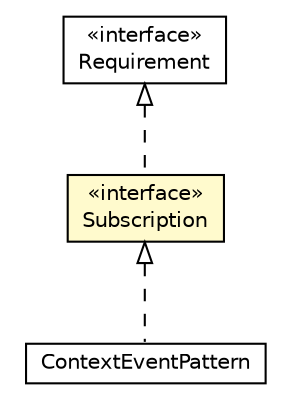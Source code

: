 #!/usr/local/bin/dot
#
# Class diagram 
# Generated by UMLGraph version R5_6-24-gf6e263 (http://www.umlgraph.org/)
#

digraph G {
	edge [fontname="Helvetica",fontsize=10,labelfontname="Helvetica",labelfontsize=10];
	node [fontname="Helvetica",fontsize=10,shape=plaintext];
	nodesep=0.25;
	ranksep=0.5;
	// org.universAAL.middleware.bus.model.matchable.Requirement
	c373482 [label=<<table title="org.universAAL.middleware.bus.model.matchable.Requirement" border="0" cellborder="1" cellspacing="0" cellpadding="2" port="p" href="./Requirement.html">
		<tr><td><table border="0" cellspacing="0" cellpadding="1">
<tr><td align="center" balign="center"> &#171;interface&#187; </td></tr>
<tr><td align="center" balign="center"> Requirement </td></tr>
		</table></td></tr>
		</table>>, URL="./Requirement.html", fontname="Helvetica", fontcolor="black", fontsize=10.0];
	// org.universAAL.middleware.bus.model.matchable.Subscription
	c373484 [label=<<table title="org.universAAL.middleware.bus.model.matchable.Subscription" border="0" cellborder="1" cellspacing="0" cellpadding="2" port="p" bgcolor="lemonChiffon" href="./Subscription.html">
		<tr><td><table border="0" cellspacing="0" cellpadding="1">
<tr><td align="center" balign="center"> &#171;interface&#187; </td></tr>
<tr><td align="center" balign="center"> Subscription </td></tr>
		</table></td></tr>
		</table>>, URL="./Subscription.html", fontname="Helvetica", fontcolor="black", fontsize=10.0];
	// org.universAAL.middleware.context.ContextEventPattern
	c373509 [label=<<table title="org.universAAL.middleware.context.ContextEventPattern" border="0" cellborder="1" cellspacing="0" cellpadding="2" port="p" href="../../../context/ContextEventPattern.html">
		<tr><td><table border="0" cellspacing="0" cellpadding="1">
<tr><td align="center" balign="center"> ContextEventPattern </td></tr>
		</table></td></tr>
		</table>>, URL="../../../context/ContextEventPattern.html", fontname="Helvetica", fontcolor="black", fontsize=10.0];
	//org.universAAL.middleware.bus.model.matchable.Subscription implements org.universAAL.middleware.bus.model.matchable.Requirement
	c373482:p -> c373484:p [dir=back,arrowtail=empty,style=dashed];
	//org.universAAL.middleware.context.ContextEventPattern implements org.universAAL.middleware.bus.model.matchable.Subscription
	c373484:p -> c373509:p [dir=back,arrowtail=empty,style=dashed];
}

